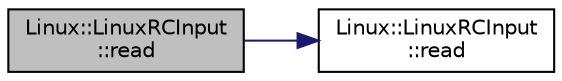 digraph "Linux::LinuxRCInput::read"
{
 // INTERACTIVE_SVG=YES
  edge [fontname="Helvetica",fontsize="10",labelfontname="Helvetica",labelfontsize="10"];
  node [fontname="Helvetica",fontsize="10",shape=record];
  rankdir="LR";
  Node1 [label="Linux::LinuxRCInput\l::read",height=0.2,width=0.4,color="black", fillcolor="grey75", style="filled" fontcolor="black"];
  Node1 -> Node2 [color="midnightblue",fontsize="10",style="solid",fontname="Helvetica"];
  Node2 [label="Linux::LinuxRCInput\l::read",height=0.2,width=0.4,color="black", fillcolor="white", style="filled",URL="$classLinux_1_1LinuxRCInput.html#a085a479a19b3c28e7cd3ad2644bf7536"];
}
